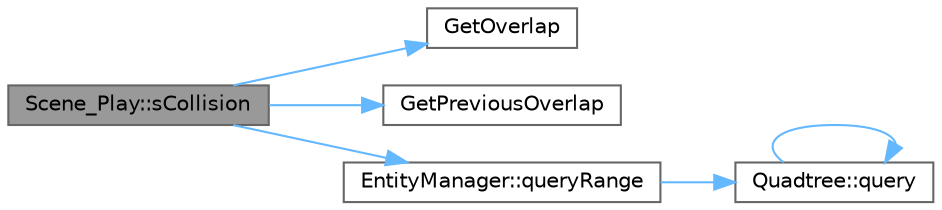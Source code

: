digraph "Scene_Play::sCollision"
{
 // LATEX_PDF_SIZE
  bgcolor="transparent";
  edge [fontname=Helvetica,fontsize=10,labelfontname=Helvetica,labelfontsize=10];
  node [fontname=Helvetica,fontsize=10,shape=box,height=0.2,width=0.4];
  rankdir="LR";
  Node1 [id="Node000001",label="Scene_Play::sCollision",height=0.2,width=0.4,color="gray40", fillcolor="grey60", style="filled", fontcolor="black",tooltip=" "];
  Node1 -> Node2 [id="edge6_Node000001_Node000002",color="steelblue1",style="solid",tooltip=" "];
  Node2 [id="Node000002",label="GetOverlap",height=0.2,width=0.4,color="grey40", fillcolor="white", style="filled",URL="$_physics_8cpp.html#aa87f1b530a7104e4aa0d2b7e5f719934",tooltip=" "];
  Node1 -> Node3 [id="edge7_Node000001_Node000003",color="steelblue1",style="solid",tooltip=" "];
  Node3 [id="Node000003",label="GetPreviousOverlap",height=0.2,width=0.4,color="grey40", fillcolor="white", style="filled",URL="$_physics_8cpp.html#a81596138051998bc8d891720baaa59bc",tooltip=" "];
  Node1 -> Node4 [id="edge8_Node000001_Node000004",color="steelblue1",style="solid",tooltip=" "];
  Node4 [id="Node000004",label="EntityManager::queryRange",height=0.2,width=0.4,color="grey40", fillcolor="white", style="filled",URL="$class_entity_manager.html#aaf0e016b7ebef56e20ae7613e0a102f3",tooltip=" "];
  Node4 -> Node5 [id="edge9_Node000004_Node000005",color="steelblue1",style="solid",tooltip=" "];
  Node5 [id="Node000005",label="Quadtree::query",height=0.2,width=0.4,color="grey40", fillcolor="white", style="filled",URL="$class_quadtree.html#a7b7e9512000b128095a49b2da0b2150e",tooltip=" "];
  Node5 -> Node5 [id="edge10_Node000005_Node000005",color="steelblue1",style="solid",tooltip=" "];
}
